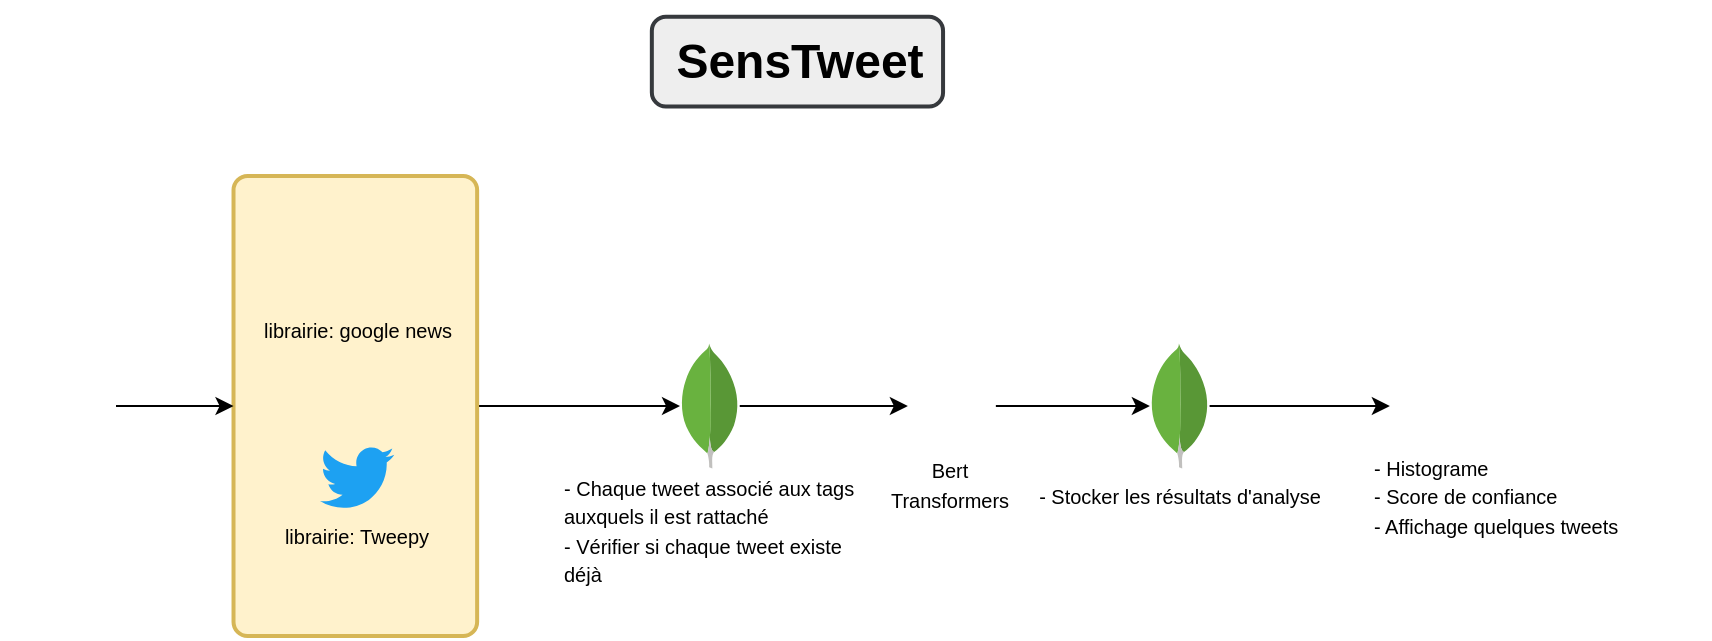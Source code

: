 <mxfile version="13.10.0" type="github">
  <diagram id="aA-QaOl3buLaw9nU_oUb" name="Page-1">
    <mxGraphModel dx="1808" dy="548" grid="1" gridSize="10" guides="1" tooltips="1" connect="1" arrows="1" fold="1" page="1" pageScale="1" pageWidth="827" pageHeight="1169" math="0" shadow="0">
      <root>
        <mxCell id="0" />
        <mxCell id="1" parent="0" />
        <mxCell id="YLkYDz4A89ZLlFYfbdbm-26" value="" style="rounded=1;whiteSpace=wrap;html=1;absoluteArcSize=1;arcSize=14;strokeWidth=2;fillColor=#eeeeee;strokeColor=#36393d;rotation=-90;" vertex="1" parent="1">
          <mxGeometry x="246.28" y="90" width="44.89" height="145.61" as="geometry" />
        </mxCell>
        <mxCell id="YLkYDz4A89ZLlFYfbdbm-22" style="edgeStyle=orthogonalEdgeStyle;rounded=0;orthogonalLoop=1;jettySize=auto;html=1;" edge="1" parent="1" source="YLkYDz4A89ZLlFYfbdbm-18" target="YLkYDz4A89ZLlFYfbdbm-12">
          <mxGeometry relative="1" as="geometry" />
        </mxCell>
        <mxCell id="YLkYDz4A89ZLlFYfbdbm-18" value="" style="rounded=1;whiteSpace=wrap;html=1;absoluteArcSize=1;arcSize=14;strokeWidth=2;fillColor=#fff2cc;strokeColor=#d6b656;" vertex="1" parent="1">
          <mxGeometry x="-13.24" y="220" width="121.81" height="230" as="geometry" />
        </mxCell>
        <mxCell id="_7fg3Liive27QqCO996e-2" value="&lt;font style=&quot;font-size: 10px&quot;&gt;- Chaque tweet associé aux tags auxquels il est rattaché&lt;br&gt;- Vérifier si chaque tweet existe déjà&lt;/font&gt;" style="text;html=1;strokeColor=none;fillColor=none;align=left;verticalAlign=middle;whiteSpace=wrap;rounded=0;" parent="1" vertex="1">
          <mxGeometry x="150" y="387.25" width="160" height="20" as="geometry" />
        </mxCell>
        <mxCell id="_7fg3Liive27QqCO996e-17" value="&lt;font style=&quot;font-size: 10px&quot;&gt;- Stocker les résultats d&#39;analyse&lt;/font&gt;" style="text;html=1;strokeColor=none;fillColor=none;align=center;verticalAlign=middle;whiteSpace=wrap;rounded=0;" parent="1" vertex="1">
          <mxGeometry x="379.86" y="370" width="160" height="20" as="geometry" />
        </mxCell>
        <mxCell id="_7fg3Liive27QqCO996e-22" value="&lt;font style=&quot;font-size: 10px&quot;&gt;librairie: Tweepy&lt;/font&gt;" style="text;html=1;strokeColor=none;fillColor=none;align=center;verticalAlign=middle;whiteSpace=wrap;rounded=0;" parent="1" vertex="1">
          <mxGeometry x="-2.15" y="390" width="101.43" height="20" as="geometry" />
        </mxCell>
        <mxCell id="_7fg3Liive27QqCO996e-24" value="&lt;font style=&quot;font-size: 10px&quot;&gt;Bert Transformers&lt;/font&gt;" style="text;html=1;strokeColor=none;fillColor=none;align=center;verticalAlign=middle;whiteSpace=wrap;rounded=0;" parent="1" vertex="1">
          <mxGeometry x="304.93" y="364" width="80" height="20" as="geometry" />
        </mxCell>
        <mxCell id="_7fg3Liive27QqCO996e-25" value="&lt;font style=&quot;font-size: 10px&quot;&gt;- Histograme&lt;br&gt;- Score de confiance&lt;br&gt;- Affichage quelques tweets&lt;/font&gt;" style="text;html=1;strokeColor=none;fillColor=none;align=left;verticalAlign=middle;whiteSpace=wrap;rounded=0;" parent="1" vertex="1">
          <mxGeometry x="554.93" y="370" width="170" height="20" as="geometry" />
        </mxCell>
        <mxCell id="_7fg3Liive27QqCO996e-26" value="&lt;h1&gt;SensTweet&lt;/h1&gt;&lt;p&gt;&lt;br&gt;&lt;/p&gt;" style="text;html=1;fillColor=none;spacing=5;spacingTop=-20;whiteSpace=wrap;overflow=hidden;rounded=0;align=center;" parent="1" vertex="1">
          <mxGeometry x="200" y="142.8" width="140" height="40" as="geometry" />
        </mxCell>
        <mxCell id="YLkYDz4A89ZLlFYfbdbm-5" value="&lt;font style=&quot;font-size: 10px&quot;&gt;librairie: google news&lt;/font&gt;" style="text;html=1;strokeColor=none;fillColor=none;align=center;verticalAlign=middle;whiteSpace=wrap;rounded=0;" vertex="1" parent="1">
          <mxGeometry x="-11.43" y="286.75" width="120" height="20" as="geometry" />
        </mxCell>
        <mxCell id="YLkYDz4A89ZLlFYfbdbm-10" value="" style="shape=image;html=1;verticalAlign=top;verticalLabelPosition=bottom;labelBackgroundColor=#ffffff;imageAspect=0;aspect=fixed;image=https://cdn1.iconfinder.com/data/icons/google-s-logo/150/Google_Icons-16-128.png" vertex="1" parent="1">
          <mxGeometry x="21.57" y="238.5" width="54" height="54" as="geometry" />
        </mxCell>
        <mxCell id="YLkYDz4A89ZLlFYfbdbm-11" value="" style="dashed=0;outlineConnect=0;html=1;align=center;labelPosition=center;verticalLabelPosition=bottom;verticalAlign=top;shape=mxgraph.weblogos.twitter;fillColor=#1DA1F2;strokeColor=none" vertex="1" parent="1">
          <mxGeometry x="30.0" y="354.75" width="37.14" height="32.5" as="geometry" />
        </mxCell>
        <mxCell id="YLkYDz4A89ZLlFYfbdbm-23" style="edgeStyle=orthogonalEdgeStyle;rounded=0;orthogonalLoop=1;jettySize=auto;html=1;entryX=0;entryY=0.5;entryDx=0;entryDy=0;" edge="1" parent="1" source="YLkYDz4A89ZLlFYfbdbm-12" target="YLkYDz4A89ZLlFYfbdbm-20">
          <mxGeometry relative="1" as="geometry" />
        </mxCell>
        <mxCell id="YLkYDz4A89ZLlFYfbdbm-12" value="" style="dashed=0;outlineConnect=0;html=1;align=center;labelPosition=center;verticalLabelPosition=bottom;verticalAlign=top;shape=mxgraph.weblogos.mongodb" vertex="1" parent="1">
          <mxGeometry x="210" y="303.75" width="29.87" height="62.5" as="geometry" />
        </mxCell>
        <mxCell id="YLkYDz4A89ZLlFYfbdbm-21" style="edgeStyle=orthogonalEdgeStyle;rounded=0;orthogonalLoop=1;jettySize=auto;html=1;" edge="1" parent="1" source="YLkYDz4A89ZLlFYfbdbm-13" target="YLkYDz4A89ZLlFYfbdbm-18">
          <mxGeometry relative="1" as="geometry" />
        </mxCell>
        <mxCell id="YLkYDz4A89ZLlFYfbdbm-13" value="" style="shape=image;html=1;verticalAlign=top;verticalLabelPosition=bottom;labelBackgroundColor=#ffffff;imageAspect=0;aspect=fixed;image=https://cdn4.iconfinder.com/data/icons/logos-and-brands/512/21_Angular_logo_logos-128.png" vertex="1" parent="1">
          <mxGeometry x="-130" y="306" width="58" height="58" as="geometry" />
        </mxCell>
        <mxCell id="YLkYDz4A89ZLlFYfbdbm-16" value="" style="shape=image;html=1;verticalAlign=top;verticalLabelPosition=bottom;labelBackgroundColor=#ffffff;imageAspect=0;aspect=fixed;image=https://cdn4.iconfinder.com/data/icons/logos-and-brands/512/21_Angular_logo_logos-128.png" vertex="1" parent="1">
          <mxGeometry x="564.93" y="306" width="58" height="58" as="geometry" />
        </mxCell>
        <mxCell id="YLkYDz4A89ZLlFYfbdbm-25" style="edgeStyle=orthogonalEdgeStyle;rounded=0;orthogonalLoop=1;jettySize=auto;html=1;" edge="1" parent="1" source="YLkYDz4A89ZLlFYfbdbm-17" target="YLkYDz4A89ZLlFYfbdbm-16">
          <mxGeometry relative="1" as="geometry" />
        </mxCell>
        <mxCell id="YLkYDz4A89ZLlFYfbdbm-17" value="" style="dashed=0;outlineConnect=0;html=1;align=center;labelPosition=center;verticalLabelPosition=bottom;verticalAlign=top;shape=mxgraph.weblogos.mongodb" vertex="1" parent="1">
          <mxGeometry x="444.93" y="303.75" width="29.87" height="62.5" as="geometry" />
        </mxCell>
        <mxCell id="YLkYDz4A89ZLlFYfbdbm-19" value="" style="shape=image;html=1;verticalAlign=top;verticalLabelPosition=bottom;labelBackgroundColor=#ffffff;imageAspect=0;aspect=fixed;image=https://cdn4.iconfinder.com/data/icons/logos-and-brands/512/267_Python_logo-128.png" vertex="1" parent="1">
          <mxGeometry x="26.57" y="176" width="44" height="44" as="geometry" />
        </mxCell>
        <mxCell id="YLkYDz4A89ZLlFYfbdbm-24" style="edgeStyle=orthogonalEdgeStyle;rounded=0;orthogonalLoop=1;jettySize=auto;html=1;" edge="1" parent="1" source="YLkYDz4A89ZLlFYfbdbm-20" target="YLkYDz4A89ZLlFYfbdbm-17">
          <mxGeometry relative="1" as="geometry" />
        </mxCell>
        <mxCell id="YLkYDz4A89ZLlFYfbdbm-20" value="" style="shape=image;html=1;verticalAlign=top;verticalLabelPosition=bottom;labelBackgroundColor=#ffffff;imageAspect=0;aspect=fixed;image=https://cdn4.iconfinder.com/data/icons/logos-and-brands/512/267_Python_logo-128.png" vertex="1" parent="1">
          <mxGeometry x="323.93" y="313" width="44" height="44" as="geometry" />
        </mxCell>
      </root>
    </mxGraphModel>
  </diagram>
</mxfile>

